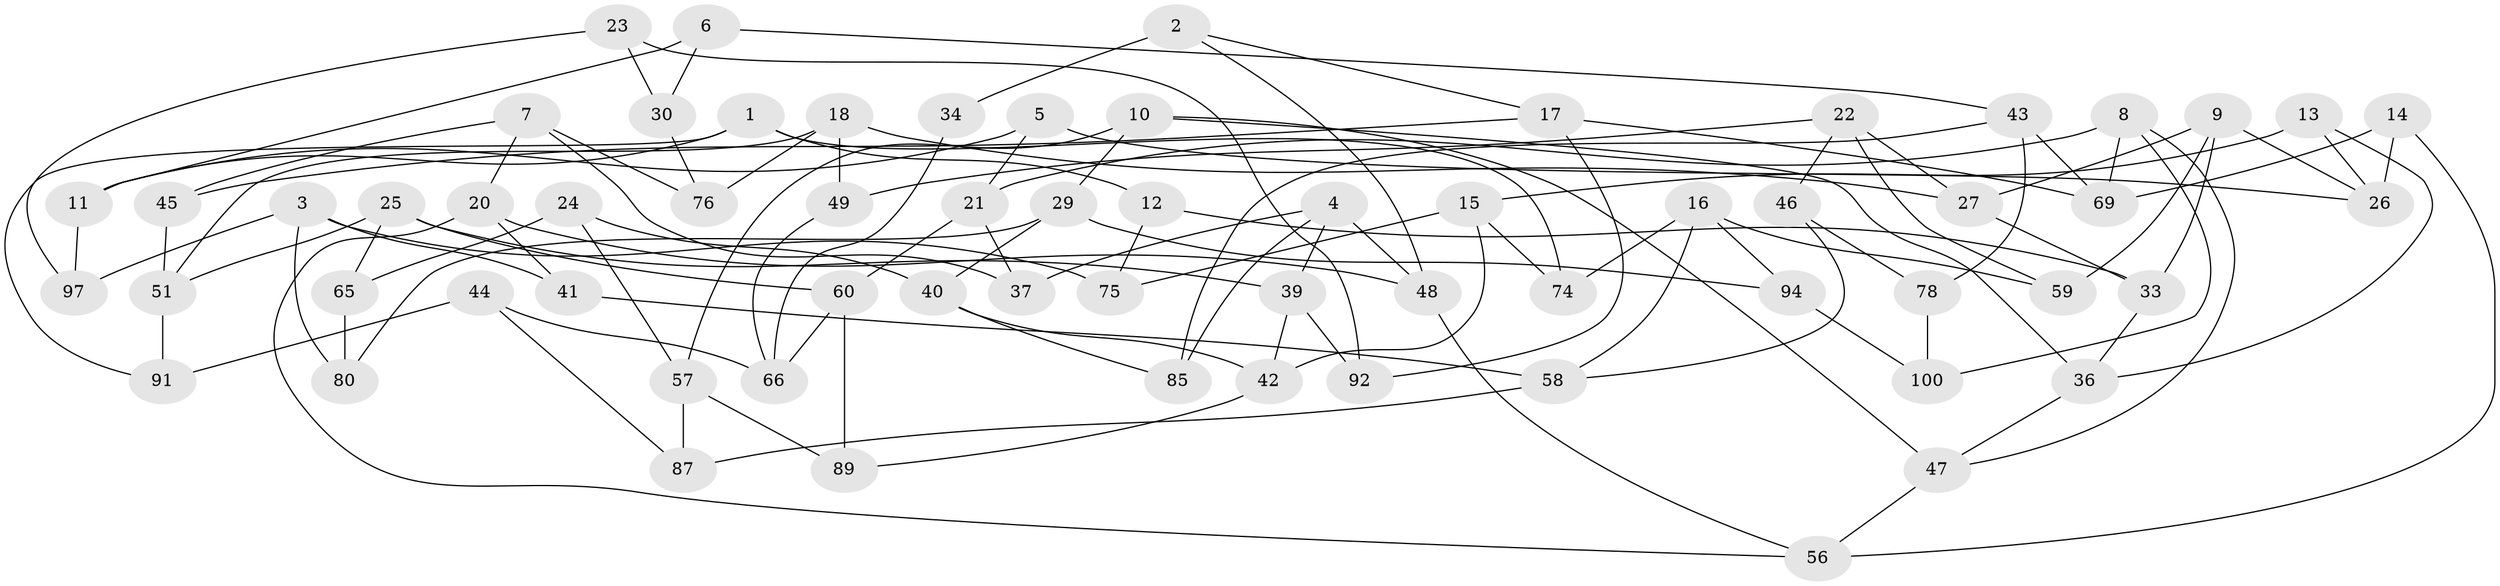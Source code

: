 // original degree distribution, {3: 1.0}
// Generated by graph-tools (version 1.1) at 2025/11/02/21/25 10:11:15]
// undirected, 65 vertices, 114 edges
graph export_dot {
graph [start="1"]
  node [color=gray90,style=filled];
  1 [super="+52"];
  2 [super="+81"];
  3 [super="+28"];
  4 [super="+79"];
  5;
  6;
  7 [super="+31"];
  8 [super="+35"];
  9 [super="+90"];
  10 [super="+82"];
  11 [super="+77"];
  12;
  13;
  14;
  15 [super="+19"];
  16 [super="+32"];
  17 [super="+62"];
  18 [super="+61"];
  20 [super="+38"];
  21 [super="+96"];
  22 [super="+88"];
  23;
  24;
  25 [super="+55"];
  26 [super="+54"];
  27 [super="+64"];
  29 [super="+72"];
  30;
  33 [super="+93"];
  34;
  36 [super="+53"];
  37;
  39 [super="+86"];
  40 [super="+63"];
  41;
  42 [super="+50"];
  43 [super="+67"];
  44;
  45;
  46;
  47 [super="+83"];
  48 [super="+95"];
  49;
  51 [super="+98"];
  56 [super="+71"];
  57 [super="+73"];
  58 [super="+84"];
  59;
  60 [super="+68"];
  65;
  66 [super="+70"];
  69 [super="+99"];
  74;
  75;
  76;
  78;
  80;
  85;
  87;
  89;
  91;
  92;
  94;
  97;
  100;
  1 -- 74;
  1 -- 11;
  1 -- 91;
  1 -- 12;
  2 -- 34 [weight=2];
  2 -- 48;
  2 -- 17;
  3 -- 75;
  3 -- 41;
  3 -- 80;
  3 -- 97;
  4 -- 37;
  4 -- 85;
  4 -- 48;
  4 -- 39;
  5 -- 11;
  5 -- 26;
  5 -- 21;
  6 -- 30;
  6 -- 11;
  6 -- 43;
  7 -- 45;
  7 -- 76;
  7 -- 37;
  7 -- 20;
  8 -- 100;
  8 -- 69;
  8 -- 21;
  8 -- 47;
  9 -- 59;
  9 -- 33;
  9 -- 27;
  9 -- 26;
  10 -- 29;
  10 -- 36;
  10 -- 57;
  10 -- 47;
  11 -- 97;
  12 -- 75;
  12 -- 33;
  13 -- 36;
  13 -- 15;
  13 -- 26;
  14 -- 56;
  14 -- 69;
  14 -- 26;
  15 -- 74;
  15 -- 42;
  15 -- 75;
  16 -- 94;
  16 -- 59;
  16 -- 74;
  16 -- 58;
  17 -- 45;
  17 -- 92;
  17 -- 69;
  18 -- 76;
  18 -- 51;
  18 -- 49;
  18 -- 27;
  20 -- 56;
  20 -- 48;
  20 -- 41;
  21 -- 37;
  21 -- 60;
  22 -- 49;
  22 -- 27;
  22 -- 59;
  22 -- 46;
  23 -- 30;
  23 -- 97;
  23 -- 92;
  24 -- 65;
  24 -- 57;
  24 -- 40;
  25 -- 60;
  25 -- 39;
  25 -- 65;
  25 -- 51;
  27 -- 33;
  29 -- 80;
  29 -- 94;
  29 -- 40;
  30 -- 76;
  33 -- 36;
  34 -- 66;
  36 -- 47;
  39 -- 42;
  39 -- 92;
  40 -- 85;
  40 -- 42;
  41 -- 58;
  42 -- 89;
  43 -- 85;
  43 -- 78;
  43 -- 69;
  44 -- 91;
  44 -- 87;
  44 -- 66;
  45 -- 51;
  46 -- 78;
  46 -- 58;
  47 -- 56;
  48 -- 56;
  49 -- 66;
  51 -- 91;
  57 -- 89;
  57 -- 87;
  58 -- 87;
  60 -- 89;
  60 -- 66;
  65 -- 80;
  78 -- 100;
  94 -- 100;
}
